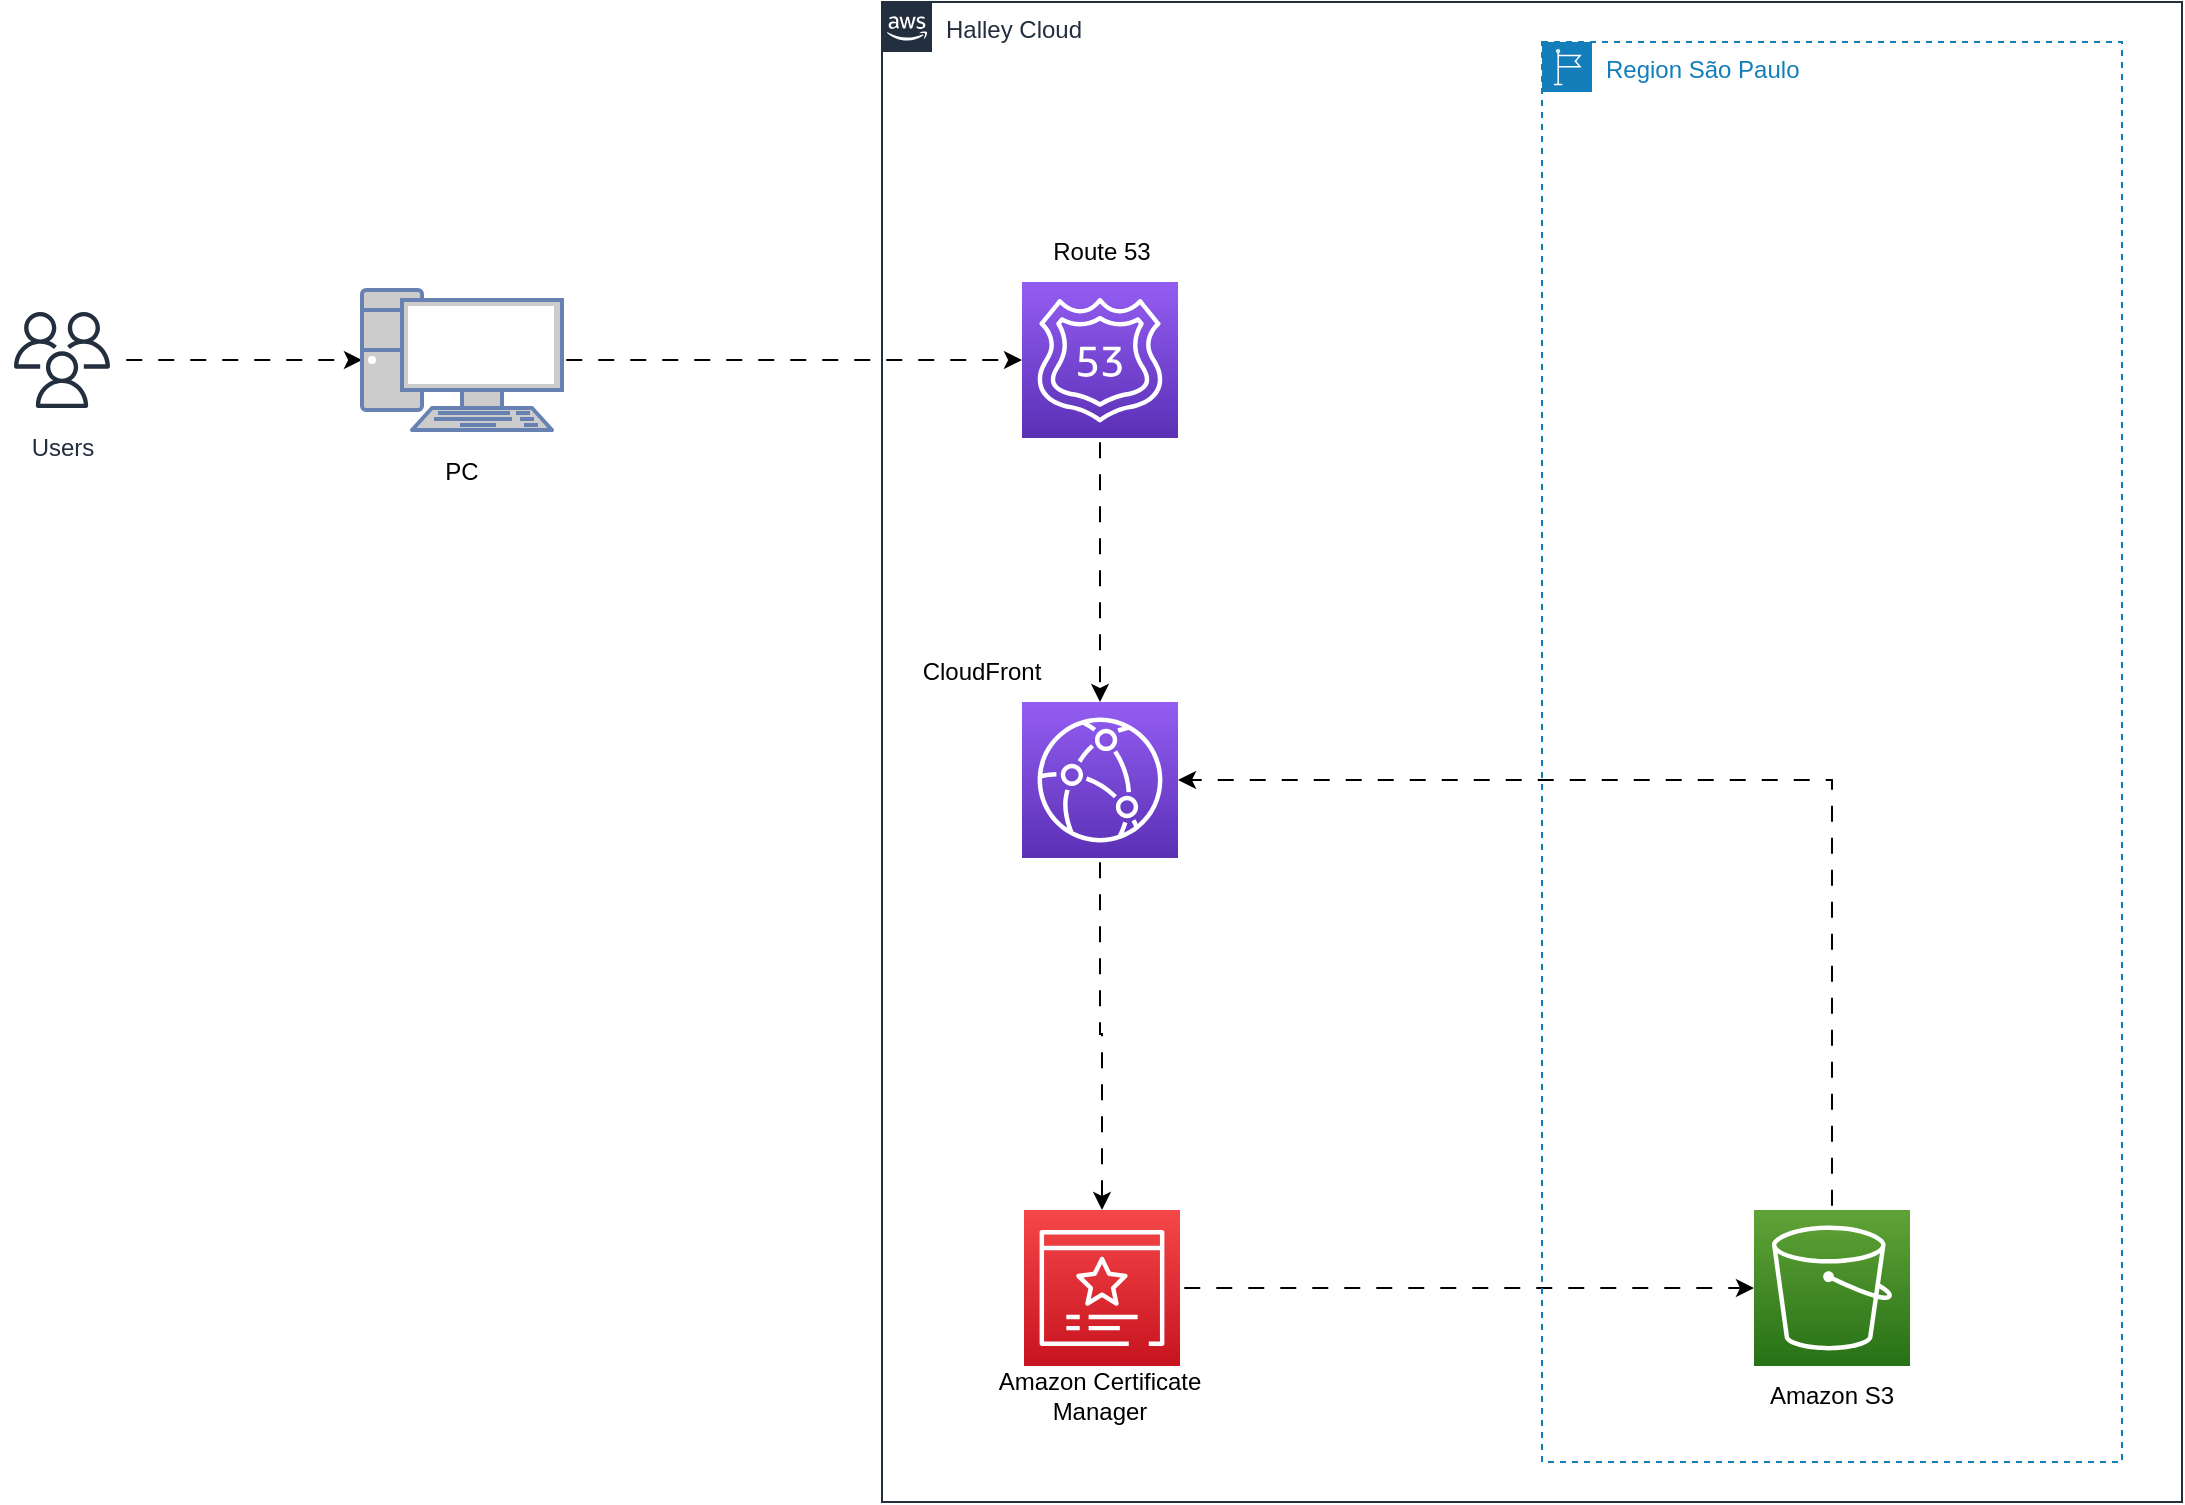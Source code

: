 <mxfile version="21.7.2" type="github">
  <diagram id="Ht1M8jgEwFfnCIfOTk4-" name="Page-1">
    <mxGraphModel dx="1693" dy="758" grid="1" gridSize="10" guides="1" tooltips="1" connect="1" arrows="1" fold="1" page="1" pageScale="1" pageWidth="1169" pageHeight="827" math="0" shadow="0">
      <root>
        <mxCell id="0" />
        <mxCell id="1" parent="0" />
        <mxCell id="9Y4qasNTkNWfP-TO7m-Q-51" style="edgeStyle=orthogonalEdgeStyle;rounded=0;orthogonalLoop=1;jettySize=auto;html=1;flowAnimation=1;" edge="1" parent="1" source="9Y4qasNTkNWfP-TO7m-Q-2" target="9Y4qasNTkNWfP-TO7m-Q-49">
          <mxGeometry relative="1" as="geometry" />
        </mxCell>
        <mxCell id="9Y4qasNTkNWfP-TO7m-Q-2" value="Users" style="sketch=0;outlineConnect=0;fontColor=#232F3E;gradientColor=none;strokeColor=#232F3E;fillColor=#ffffff;dashed=0;verticalLabelPosition=bottom;verticalAlign=top;align=center;html=1;fontSize=12;fontStyle=0;aspect=fixed;shape=mxgraph.aws4.resourceIcon;resIcon=mxgraph.aws4.users;" vertex="1" parent="1">
          <mxGeometry x="10" y="179" width="60" height="60" as="geometry" />
        </mxCell>
        <mxCell id="9Y4qasNTkNWfP-TO7m-Q-3" value="Halley Cloud" style="points=[[0,0],[0.25,0],[0.5,0],[0.75,0],[1,0],[1,0.25],[1,0.5],[1,0.75],[1,1],[0.75,1],[0.5,1],[0.25,1],[0,1],[0,0.75],[0,0.5],[0,0.25]];outlineConnect=0;gradientColor=none;html=1;whiteSpace=wrap;fontSize=12;fontStyle=0;container=1;pointerEvents=0;collapsible=0;recursiveResize=0;shape=mxgraph.aws4.group;grIcon=mxgraph.aws4.group_aws_cloud_alt;strokeColor=#232F3E;fillColor=none;verticalAlign=top;align=left;spacingLeft=30;fontColor=#232F3E;dashed=0;" vertex="1" parent="1">
          <mxGeometry x="450" y="30" width="650" height="750" as="geometry" />
        </mxCell>
        <mxCell id="9Y4qasNTkNWfP-TO7m-Q-55" style="edgeStyle=orthogonalEdgeStyle;rounded=0;orthogonalLoop=1;jettySize=auto;html=1;entryX=0.5;entryY=0;entryDx=0;entryDy=0;entryPerimeter=0;flowAnimation=1;" edge="1" parent="9Y4qasNTkNWfP-TO7m-Q-3" source="9Y4qasNTkNWfP-TO7m-Q-38" target="9Y4qasNTkNWfP-TO7m-Q-52">
          <mxGeometry relative="1" as="geometry" />
        </mxCell>
        <mxCell id="9Y4qasNTkNWfP-TO7m-Q-38" value="" style="sketch=0;points=[[0,0,0],[0.25,0,0],[0.5,0,0],[0.75,0,0],[1,0,0],[0,1,0],[0.25,1,0],[0.5,1,0],[0.75,1,0],[1,1,0],[0,0.25,0],[0,0.5,0],[0,0.75,0],[1,0.25,0],[1,0.5,0],[1,0.75,0]];outlineConnect=0;fontColor=#232F3E;gradientColor=#945DF2;gradientDirection=north;fillColor=#5A30B5;strokeColor=#ffffff;dashed=0;verticalLabelPosition=bottom;verticalAlign=top;align=center;html=1;fontSize=12;fontStyle=0;aspect=fixed;shape=mxgraph.aws4.resourceIcon;resIcon=mxgraph.aws4.cloudfront;" vertex="1" parent="9Y4qasNTkNWfP-TO7m-Q-3">
          <mxGeometry x="70" y="350" width="78" height="78" as="geometry" />
        </mxCell>
        <mxCell id="9Y4qasNTkNWfP-TO7m-Q-39" style="edgeStyle=orthogonalEdgeStyle;rounded=0;orthogonalLoop=1;jettySize=auto;html=1;flowAnimation=1;" edge="1" parent="9Y4qasNTkNWfP-TO7m-Q-3" source="9Y4qasNTkNWfP-TO7m-Q-40" target="9Y4qasNTkNWfP-TO7m-Q-38">
          <mxGeometry relative="1" as="geometry" />
        </mxCell>
        <mxCell id="9Y4qasNTkNWfP-TO7m-Q-40" value="" style="sketch=0;points=[[0,0,0],[0.25,0,0],[0.5,0,0],[0.75,0,0],[1,0,0],[0,1,0],[0.25,1,0],[0.5,1,0],[0.75,1,0],[1,1,0],[0,0.25,0],[0,0.5,0],[0,0.75,0],[1,0.25,0],[1,0.5,0],[1,0.75,0]];outlineConnect=0;fontColor=#232F3E;gradientColor=#945DF2;gradientDirection=north;fillColor=#5A30B5;strokeColor=#ffffff;dashed=0;verticalLabelPosition=bottom;verticalAlign=top;align=center;html=1;fontSize=12;fontStyle=0;aspect=fixed;shape=mxgraph.aws4.resourceIcon;resIcon=mxgraph.aws4.route_53;" vertex="1" parent="9Y4qasNTkNWfP-TO7m-Q-3">
          <mxGeometry x="70" y="140" width="78" height="78" as="geometry" />
        </mxCell>
        <mxCell id="9Y4qasNTkNWfP-TO7m-Q-42" value="Route 53" style="text;html=1;strokeColor=none;fillColor=none;align=center;verticalAlign=middle;whiteSpace=wrap;rounded=0;" vertex="1" parent="9Y4qasNTkNWfP-TO7m-Q-3">
          <mxGeometry x="60" y="110" width="100" height="30" as="geometry" />
        </mxCell>
        <mxCell id="9Y4qasNTkNWfP-TO7m-Q-43" value="CloudFront" style="text;html=1;strokeColor=none;fillColor=none;align=center;verticalAlign=middle;whiteSpace=wrap;rounded=0;" vertex="1" parent="9Y4qasNTkNWfP-TO7m-Q-3">
          <mxGeometry y="320" width="100" height="30" as="geometry" />
        </mxCell>
        <mxCell id="9Y4qasNTkNWfP-TO7m-Q-58" style="edgeStyle=orthogonalEdgeStyle;rounded=0;orthogonalLoop=1;jettySize=auto;html=1;entryX=0;entryY=0.5;entryDx=0;entryDy=0;entryPerimeter=0;flowAnimation=1;" edge="1" parent="9Y4qasNTkNWfP-TO7m-Q-3" source="9Y4qasNTkNWfP-TO7m-Q-52" target="9Y4qasNTkNWfP-TO7m-Q-33">
          <mxGeometry relative="1" as="geometry" />
        </mxCell>
        <mxCell id="9Y4qasNTkNWfP-TO7m-Q-52" value="" style="sketch=0;points=[[0,0,0],[0.25,0,0],[0.5,0,0],[0.75,0,0],[1,0,0],[0,1,0],[0.25,1,0],[0.5,1,0],[0.75,1,0],[1,1,0],[0,0.25,0],[0,0.5,0],[0,0.75,0],[1,0.25,0],[1,0.5,0],[1,0.75,0]];outlineConnect=0;fontColor=#232F3E;gradientColor=#F54749;gradientDirection=north;fillColor=#C7131F;strokeColor=#ffffff;dashed=0;verticalLabelPosition=bottom;verticalAlign=top;align=center;html=1;fontSize=12;fontStyle=0;aspect=fixed;shape=mxgraph.aws4.resourceIcon;resIcon=mxgraph.aws4.certificate_manager_3;" vertex="1" parent="9Y4qasNTkNWfP-TO7m-Q-3">
          <mxGeometry x="71" y="604" width="78" height="78" as="geometry" />
        </mxCell>
        <mxCell id="9Y4qasNTkNWfP-TO7m-Q-4" value="Region São Paulo" style="points=[[0,0],[0.25,0],[0.5,0],[0.75,0],[1,0],[1,0.25],[1,0.5],[1,0.75],[1,1],[0.75,1],[0.5,1],[0.25,1],[0,1],[0,0.75],[0,0.5],[0,0.25]];outlineConnect=0;gradientColor=none;html=1;whiteSpace=wrap;fontSize=12;fontStyle=0;container=1;pointerEvents=0;collapsible=0;recursiveResize=0;shape=mxgraph.aws4.group;grIcon=mxgraph.aws4.group_region;strokeColor=#147EBA;fillColor=none;verticalAlign=top;align=left;spacingLeft=30;fontColor=#147EBA;dashed=1;" vertex="1" parent="9Y4qasNTkNWfP-TO7m-Q-3">
          <mxGeometry x="330" y="20" width="290" height="710" as="geometry" />
        </mxCell>
        <mxCell id="9Y4qasNTkNWfP-TO7m-Q-33" value="" style="sketch=0;points=[[0,0,0],[0.25,0,0],[0.5,0,0],[0.75,0,0],[1,0,0],[0,1,0],[0.25,1,0],[0.5,1,0],[0.75,1,0],[1,1,0],[0,0.25,0],[0,0.5,0],[0,0.75,0],[1,0.25,0],[1,0.5,0],[1,0.75,0]];outlineConnect=0;fontColor=#232F3E;gradientColor=#60A337;gradientDirection=north;fillColor=#277116;strokeColor=#ffffff;dashed=0;verticalLabelPosition=bottom;verticalAlign=top;align=center;html=1;fontSize=12;fontStyle=0;aspect=fixed;shape=mxgraph.aws4.resourceIcon;resIcon=mxgraph.aws4.s3;" vertex="1" parent="9Y4qasNTkNWfP-TO7m-Q-4">
          <mxGeometry x="106" y="584" width="78" height="78" as="geometry" />
        </mxCell>
        <mxCell id="9Y4qasNTkNWfP-TO7m-Q-34" value="Amazon S3" style="text;html=1;strokeColor=none;fillColor=none;align=center;verticalAlign=middle;whiteSpace=wrap;rounded=0;" vertex="1" parent="9Y4qasNTkNWfP-TO7m-Q-4">
          <mxGeometry x="95" y="662" width="100" height="30" as="geometry" />
        </mxCell>
        <mxCell id="9Y4qasNTkNWfP-TO7m-Q-57" style="edgeStyle=orthogonalEdgeStyle;rounded=0;orthogonalLoop=1;jettySize=auto;html=1;entryX=1;entryY=0.5;entryDx=0;entryDy=0;entryPerimeter=0;flowAnimation=1;" edge="1" parent="9Y4qasNTkNWfP-TO7m-Q-3" source="9Y4qasNTkNWfP-TO7m-Q-33" target="9Y4qasNTkNWfP-TO7m-Q-38">
          <mxGeometry relative="1" as="geometry">
            <Array as="points">
              <mxPoint x="475" y="389" />
            </Array>
          </mxGeometry>
        </mxCell>
        <mxCell id="9Y4qasNTkNWfP-TO7m-Q-60" value="Amazon Certificate Manager" style="text;html=1;strokeColor=none;fillColor=none;align=center;verticalAlign=middle;whiteSpace=wrap;rounded=0;" vertex="1" parent="9Y4qasNTkNWfP-TO7m-Q-3">
          <mxGeometry x="49" y="682" width="120" height="30" as="geometry" />
        </mxCell>
        <mxCell id="9Y4qasNTkNWfP-TO7m-Q-50" style="edgeStyle=orthogonalEdgeStyle;rounded=0;orthogonalLoop=1;jettySize=auto;html=1;flowAnimation=1;" edge="1" parent="1" source="9Y4qasNTkNWfP-TO7m-Q-49" target="9Y4qasNTkNWfP-TO7m-Q-40">
          <mxGeometry relative="1" as="geometry" />
        </mxCell>
        <mxCell id="9Y4qasNTkNWfP-TO7m-Q-49" value="" style="fontColor=#0066CC;verticalAlign=top;verticalLabelPosition=bottom;labelPosition=center;align=center;html=1;outlineConnect=0;fillColor=#CCCCCC;strokeColor=#6881B3;gradientColor=none;gradientDirection=north;strokeWidth=2;shape=mxgraph.networks.pc;" vertex="1" parent="1">
          <mxGeometry x="190" y="174" width="100" height="70" as="geometry" />
        </mxCell>
        <mxCell id="9Y4qasNTkNWfP-TO7m-Q-59" value="PC" style="text;html=1;strokeColor=none;fillColor=none;align=center;verticalAlign=middle;whiteSpace=wrap;rounded=0;" vertex="1" parent="1">
          <mxGeometry x="190" y="250" width="100" height="30" as="geometry" />
        </mxCell>
      </root>
    </mxGraphModel>
  </diagram>
</mxfile>
